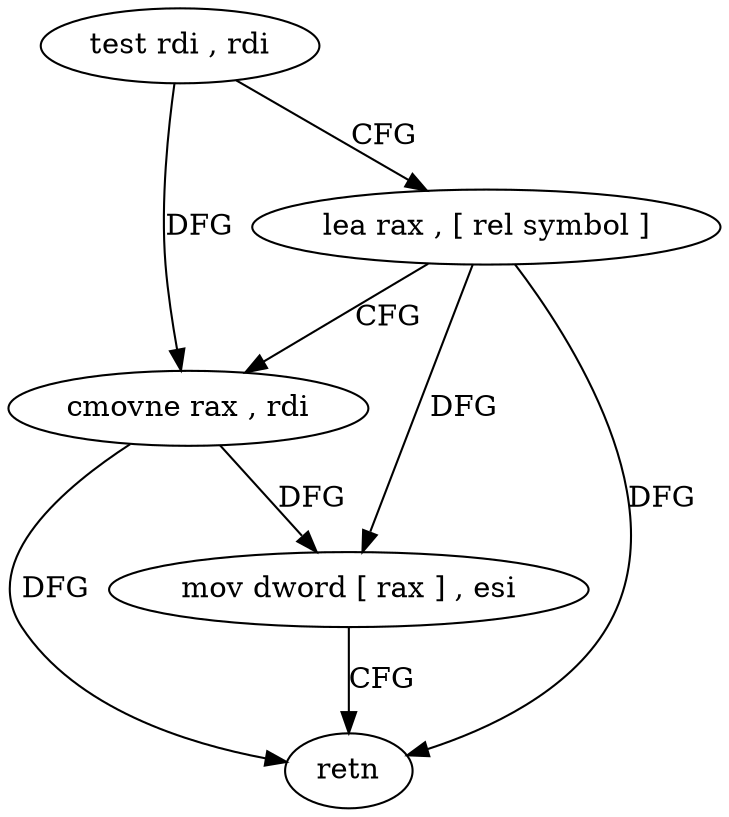 digraph "func" {
"4222496" [label = "test rdi , rdi" ]
"4222499" [label = "lea rax , [ rel symbol ]" ]
"4222506" [label = "cmovne rax , rdi" ]
"4222510" [label = "mov dword [ rax ] , esi" ]
"4222512" [label = "retn" ]
"4222496" -> "4222499" [ label = "CFG" ]
"4222496" -> "4222506" [ label = "DFG" ]
"4222499" -> "4222506" [ label = "CFG" ]
"4222499" -> "4222510" [ label = "DFG" ]
"4222499" -> "4222512" [ label = "DFG" ]
"4222506" -> "4222510" [ label = "DFG" ]
"4222506" -> "4222512" [ label = "DFG" ]
"4222510" -> "4222512" [ label = "CFG" ]
}
